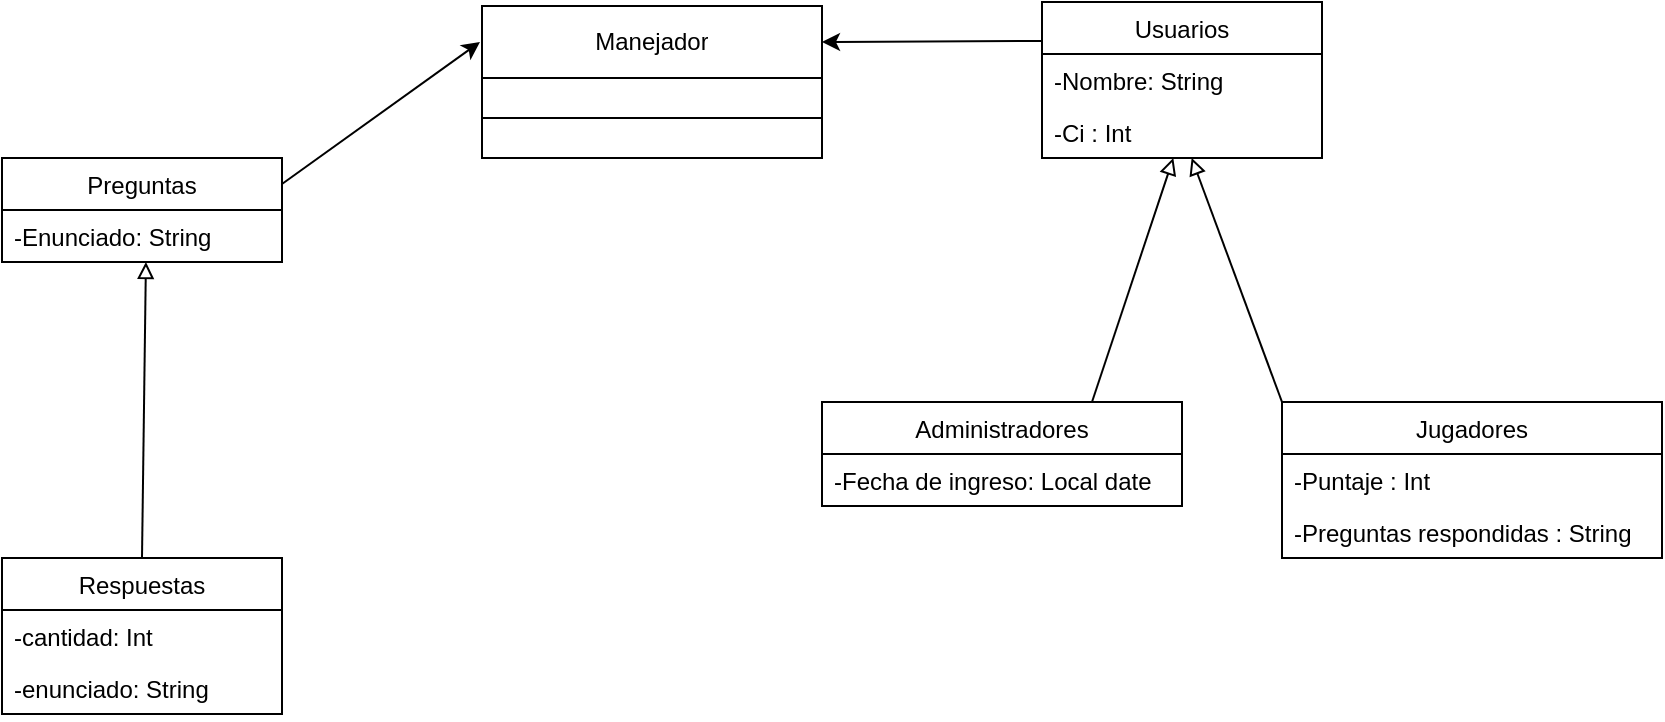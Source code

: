 <mxfile version="14.7.6" type="device"><diagram id="oFDhEOg0xUB0tkilXdFv" name="Page-1"><mxGraphModel dx="782" dy="674" grid="1" gridSize="10" guides="1" tooltips="1" connect="1" arrows="1" fold="1" page="1" pageScale="1" pageWidth="827" pageHeight="1169" math="0" shadow="0"><root><mxCell id="0"/><mxCell id="1" parent="0"/><mxCell id="jES7fvKMGCXNAD5RVUl6-1" value="Preguntas" style="swimlane;fontStyle=0;childLayout=stackLayout;horizontal=1;startSize=26;horizontalStack=0;resizeParent=1;resizeParentMax=0;resizeLast=0;collapsible=1;marginBottom=0;" vertex="1" parent="1"><mxGeometry x="200" y="328" width="140" height="52" as="geometry"/></mxCell><mxCell id="jES7fvKMGCXNAD5RVUl6-2" value="-Enunciado: String" style="text;strokeColor=none;fillColor=none;align=left;verticalAlign=top;spacingLeft=4;spacingRight=4;overflow=hidden;rotatable=0;points=[[0,0.5],[1,0.5]];portConstraint=eastwest;" vertex="1" parent="jES7fvKMGCXNAD5RVUl6-1"><mxGeometry y="26" width="140" height="26" as="geometry"/></mxCell><mxCell id="jES7fvKMGCXNAD5RVUl6-5" value="" style="endArrow=block;html=1;entryX=0.514;entryY=1;entryDx=0;entryDy=0;entryPerimeter=0;exitX=0.5;exitY=0;exitDx=0;exitDy=0;endFill=0;" edge="1" parent="1" source="jES7fvKMGCXNAD5RVUl6-6" target="jES7fvKMGCXNAD5RVUl6-2"><mxGeometry width="50" height="50" relative="1" as="geometry"><mxPoint x="230" y="478" as="sourcePoint"/><mxPoint x="270" y="528" as="targetPoint"/></mxGeometry></mxCell><mxCell id="jES7fvKMGCXNAD5RVUl6-6" value="Respuestas" style="swimlane;fontStyle=0;childLayout=stackLayout;horizontal=1;startSize=26;horizontalStack=0;resizeParent=1;resizeParentMax=0;resizeLast=0;collapsible=1;marginBottom=0;" vertex="1" parent="1"><mxGeometry x="200" y="528" width="140" height="78" as="geometry"/></mxCell><mxCell id="jES7fvKMGCXNAD5RVUl6-7" value="-cantidad: Int" style="text;strokeColor=none;fillColor=none;align=left;verticalAlign=top;spacingLeft=4;spacingRight=4;overflow=hidden;rotatable=0;points=[[0,0.5],[1,0.5]];portConstraint=eastwest;" vertex="1" parent="jES7fvKMGCXNAD5RVUl6-6"><mxGeometry y="26" width="140" height="26" as="geometry"/></mxCell><mxCell id="jES7fvKMGCXNAD5RVUl6-8" value="-enunciado: String" style="text;strokeColor=none;fillColor=none;align=left;verticalAlign=top;spacingLeft=4;spacingRight=4;overflow=hidden;rotatable=0;points=[[0,0.5],[1,0.5]];portConstraint=eastwest;" vertex="1" parent="jES7fvKMGCXNAD5RVUl6-6"><mxGeometry y="52" width="140" height="26" as="geometry"/></mxCell><mxCell id="jES7fvKMGCXNAD5RVUl6-10" value="Usuarios" style="swimlane;fontStyle=0;childLayout=stackLayout;horizontal=1;startSize=26;horizontalStack=0;resizeParent=1;resizeParentMax=0;resizeLast=0;collapsible=1;marginBottom=0;" vertex="1" parent="1"><mxGeometry x="720" y="250" width="140" height="78" as="geometry"/></mxCell><mxCell id="jES7fvKMGCXNAD5RVUl6-11" value="-Nombre: String" style="text;strokeColor=none;fillColor=none;align=left;verticalAlign=top;spacingLeft=4;spacingRight=4;overflow=hidden;rotatable=0;points=[[0,0.5],[1,0.5]];portConstraint=eastwest;" vertex="1" parent="jES7fvKMGCXNAD5RVUl6-10"><mxGeometry y="26" width="140" height="26" as="geometry"/></mxCell><mxCell id="jES7fvKMGCXNAD5RVUl6-12" value="-Ci : Int" style="text;strokeColor=none;fillColor=none;align=left;verticalAlign=top;spacingLeft=4;spacingRight=4;overflow=hidden;rotatable=0;points=[[0,0.5],[1,0.5]];portConstraint=eastwest;" vertex="1" parent="jES7fvKMGCXNAD5RVUl6-10"><mxGeometry y="52" width="140" height="26" as="geometry"/></mxCell><mxCell id="jES7fvKMGCXNAD5RVUl6-14" value="Administradores" style="swimlane;fontStyle=0;childLayout=stackLayout;horizontal=1;startSize=26;horizontalStack=0;resizeParent=1;resizeParentMax=0;resizeLast=0;collapsible=1;marginBottom=0;" vertex="1" parent="1"><mxGeometry x="610" y="450" width="180" height="52" as="geometry"/></mxCell><mxCell id="jES7fvKMGCXNAD5RVUl6-15" value="-Fecha de ingreso: Local date" style="text;strokeColor=none;fillColor=none;align=left;verticalAlign=top;spacingLeft=4;spacingRight=4;overflow=hidden;rotatable=0;points=[[0,0.5],[1,0.5]];portConstraint=eastwest;" vertex="1" parent="jES7fvKMGCXNAD5RVUl6-14"><mxGeometry y="26" width="180" height="26" as="geometry"/></mxCell><mxCell id="jES7fvKMGCXNAD5RVUl6-18" value="Jugadores" style="swimlane;fontStyle=0;childLayout=stackLayout;horizontal=1;startSize=26;horizontalStack=0;resizeParent=1;resizeParentMax=0;resizeLast=0;collapsible=1;marginBottom=0;" vertex="1" parent="1"><mxGeometry x="840" y="450" width="190" height="78" as="geometry"/></mxCell><mxCell id="jES7fvKMGCXNAD5RVUl6-19" value="-Puntaje : Int" style="text;strokeColor=none;fillColor=none;align=left;verticalAlign=top;spacingLeft=4;spacingRight=4;overflow=hidden;rotatable=0;points=[[0,0.5],[1,0.5]];portConstraint=eastwest;" vertex="1" parent="jES7fvKMGCXNAD5RVUl6-18"><mxGeometry y="26" width="190" height="26" as="geometry"/></mxCell><mxCell id="jES7fvKMGCXNAD5RVUl6-20" value="-Preguntas respondidas : String" style="text;strokeColor=none;fillColor=none;align=left;verticalAlign=top;spacingLeft=4;spacingRight=4;overflow=hidden;rotatable=0;points=[[0,0.5],[1,0.5]];portConstraint=eastwest;" vertex="1" parent="jES7fvKMGCXNAD5RVUl6-18"><mxGeometry y="52" width="190" height="26" as="geometry"/></mxCell><mxCell id="jES7fvKMGCXNAD5RVUl6-43" value="" style="endArrow=block;html=1;exitX=0;exitY=0;exitDx=0;exitDy=0;endFill=0;strokeWidth=1;" edge="1" parent="1" source="jES7fvKMGCXNAD5RVUl6-18" target="jES7fvKMGCXNAD5RVUl6-12"><mxGeometry width="50" height="50" relative="1" as="geometry"><mxPoint x="810" y="410" as="sourcePoint"/><mxPoint x="840" y="378" as="targetPoint"/><Array as="points"/></mxGeometry></mxCell><mxCell id="jES7fvKMGCXNAD5RVUl6-44" value="" style="endArrow=block;html=1;strokeWidth=1;exitX=0.75;exitY=0;exitDx=0;exitDy=0;endFill=0;" edge="1" parent="1" source="jES7fvKMGCXNAD5RVUl6-14" target="jES7fvKMGCXNAD5RVUl6-12"><mxGeometry width="50" height="50" relative="1" as="geometry"><mxPoint x="710" y="460" as="sourcePoint"/><mxPoint x="740" y="378" as="targetPoint"/></mxGeometry></mxCell><mxCell id="jES7fvKMGCXNAD5RVUl6-46" value="" style="shape=table;html=1;whiteSpace=wrap;startSize=0;container=1;collapsible=0;childLayout=tableLayout;" vertex="1" parent="1"><mxGeometry x="440" y="252" width="170" height="76" as="geometry"/></mxCell><mxCell id="jES7fvKMGCXNAD5RVUl6-47" value="" style="shape=partialRectangle;html=1;whiteSpace=wrap;collapsible=0;dropTarget=0;pointerEvents=0;fillColor=none;top=0;left=0;bottom=0;right=0;points=[[0,0.5],[1,0.5]];portConstraint=eastwest;" vertex="1" parent="jES7fvKMGCXNAD5RVUl6-46"><mxGeometry width="170" height="36" as="geometry"/></mxCell><mxCell id="jES7fvKMGCXNAD5RVUl6-48" value="Manejador" style="shape=partialRectangle;html=1;whiteSpace=wrap;connectable=0;overflow=hidden;fillColor=none;top=0;left=0;bottom=0;right=0;" vertex="1" parent="jES7fvKMGCXNAD5RVUl6-47"><mxGeometry width="170" height="36" as="geometry"/></mxCell><mxCell id="jES7fvKMGCXNAD5RVUl6-49" value="" style="shape=partialRectangle;html=1;whiteSpace=wrap;collapsible=0;dropTarget=0;pointerEvents=0;fillColor=none;top=0;left=0;bottom=0;right=0;points=[[0,0.5],[1,0.5]];portConstraint=eastwest;" vertex="1" parent="jES7fvKMGCXNAD5RVUl6-46"><mxGeometry y="36" width="170" height="20" as="geometry"/></mxCell><mxCell id="jES7fvKMGCXNAD5RVUl6-50" value="" style="shape=partialRectangle;html=1;whiteSpace=wrap;connectable=0;overflow=hidden;fillColor=none;top=0;left=0;bottom=0;right=0;" vertex="1" parent="jES7fvKMGCXNAD5RVUl6-49"><mxGeometry width="170" height="20" as="geometry"/></mxCell><mxCell id="jES7fvKMGCXNAD5RVUl6-51" value="" style="shape=partialRectangle;html=1;whiteSpace=wrap;collapsible=0;dropTarget=0;pointerEvents=0;fillColor=none;top=0;left=0;bottom=0;right=0;points=[[0,0.5],[1,0.5]];portConstraint=eastwest;" vertex="1" parent="jES7fvKMGCXNAD5RVUl6-46"><mxGeometry y="56" width="170" height="20" as="geometry"/></mxCell><mxCell id="jES7fvKMGCXNAD5RVUl6-52" value="" style="shape=partialRectangle;html=1;whiteSpace=wrap;connectable=0;overflow=hidden;fillColor=none;top=0;left=0;bottom=0;right=0;" vertex="1" parent="jES7fvKMGCXNAD5RVUl6-51"><mxGeometry width="170" height="20" as="geometry"/></mxCell><mxCell id="jES7fvKMGCXNAD5RVUl6-63" value="" style="endArrow=classic;html=1;startSize=6;strokeWidth=1;exitX=1;exitY=0.25;exitDx=0;exitDy=0;" edge="1" parent="1" source="jES7fvKMGCXNAD5RVUl6-1"><mxGeometry width="50" height="50" relative="1" as="geometry"><mxPoint x="330" y="250" as="sourcePoint"/><mxPoint x="439" y="270" as="targetPoint"/></mxGeometry></mxCell><mxCell id="jES7fvKMGCXNAD5RVUl6-64" value="" style="endArrow=classic;html=1;startSize=6;strokeWidth=1;entryX=1;entryY=0.5;entryDx=0;entryDy=0;exitX=0;exitY=0.25;exitDx=0;exitDy=0;" edge="1" parent="1" source="jES7fvKMGCXNAD5RVUl6-10" target="jES7fvKMGCXNAD5RVUl6-47"><mxGeometry width="50" height="50" relative="1" as="geometry"><mxPoint x="680" y="270" as="sourcePoint"/><mxPoint x="730" y="220" as="targetPoint"/></mxGeometry></mxCell></root></mxGraphModel></diagram></mxfile>